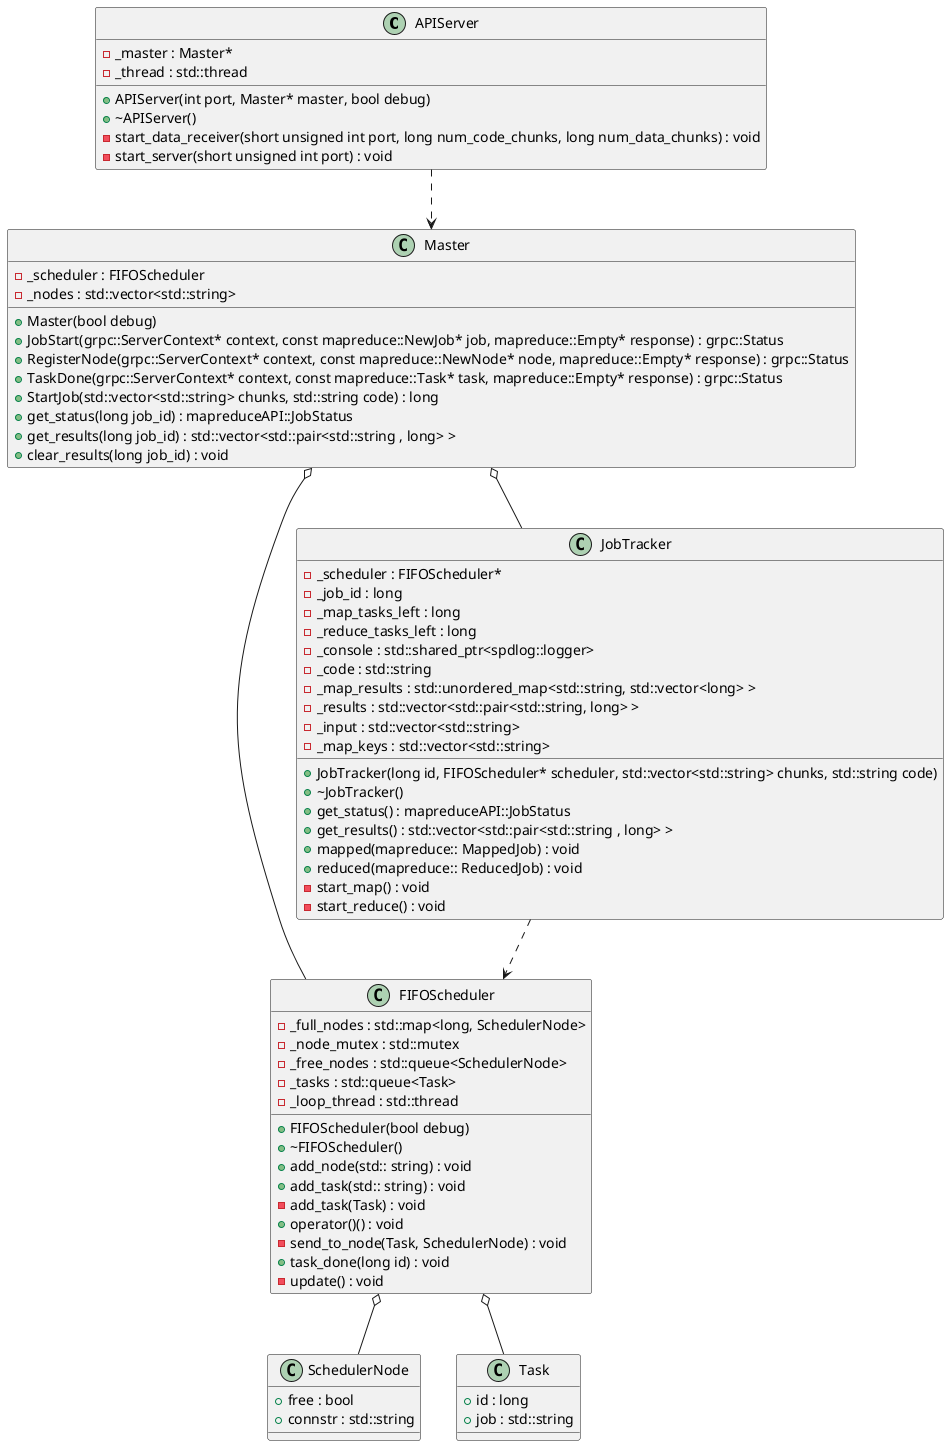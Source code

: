 @startuml





/' Objects '/

class APIServer {
	+APIServer(int port, Master* master, bool debug)
	+~APIServer()
	-_master : Master*
	-_thread : std::thread
	-start_data_receiver(short unsigned int port, long num_code_chunks, long num_data_chunks) : void
	-start_server(short unsigned int port) : void
}


class FIFOScheduler {
	+FIFOScheduler(bool debug)
	+~FIFOScheduler()
	-_full_nodes : std::map<long, SchedulerNode>
	-_node_mutex : std::mutex
	-_free_nodes : std::queue<SchedulerNode>
	-_tasks : std::queue<Task>
	-_loop_thread : std::thread
	+add_node(std:: string) : void
	+add_task(std:: string) : void
	-add_task(Task) : void
	+operator()() : void
	-send_to_node(Task, SchedulerNode) : void
	+task_done(long id) : void
	-update() : void
}


class JobTracker {
	+JobTracker(long id, FIFOScheduler* scheduler, std::vector<std::string> chunks, std::string code)
	+~JobTracker()
	-_scheduler : FIFOScheduler*
	-_job_id : long
	-_map_tasks_left : long
	-_reduce_tasks_left : long
	+get_status() : mapreduceAPI::JobStatus
	-_console : std::shared_ptr<spdlog::logger>
	-_code : std::string
	-_map_results : std::unordered_map<std::string, std::vector<long> >
	+get_results() : std::vector<std::pair<std::string , long> >
	-_results : std::vector<std::pair<std::string, long> >
	-_input : std::vector<std::string>
	-_map_keys : std::vector<std::string>
	+mapped(mapreduce:: MappedJob) : void
	+reduced(mapreduce:: ReducedJob) : void
	-start_map() : void
	-start_reduce() : void
}


class Master {
	+Master(bool debug)
	-_scheduler : FIFOScheduler
	+JobStart(grpc::ServerContext* context, const mapreduce::NewJob* job, mapreduce::Empty* response) : grpc::Status
	+RegisterNode(grpc::ServerContext* context, const mapreduce::NewNode* node, mapreduce::Empty* response) : grpc::Status
	+TaskDone(grpc::ServerContext* context, const mapreduce::Task* task, mapreduce::Empty* response) : grpc::Status
	+StartJob(std::vector<std::string> chunks, std::string code) : long
	+get_status(long job_id) : mapreduceAPI::JobStatus
	+get_results(long job_id) : std::vector<std::pair<std::string , long> >
	-_nodes : std::vector<std::string>
	+clear_results(long job_id) : void
}


' class Node {
' 	+Node(std::string node_uri, bool debug)
' 	+JobGet(grpc::ServerContext* context, const mapreduce::Empty* request, mapreduce::Job* response) : grpc::Status
' 	+JobMapped(grpc::ServerContext* context, const mapreduce::MappedJob* job, mapreduce::Empty* response) : grpc::Status
' 	+JobReduced(grpc::ServerContext* context, const mapreduce::ReducedJob* job, mapreduce::Empty* response) : grpc::Status
' 	+StartTask(grpc::ServerContext* context, const mapreduce::Task* task, mapreduce::Empty* response) : grpc::Status
' 	-_job_id : long
' 	-_task_id : long
' 	-_chunk : std::string
' 	-_master_uri : std::string
' 	-_own_uri : std::string
' 	-_reduce_key : std::string
' 	+write_code_file(const long id, const mapreduce::CodeExt ext, const std::string code) : std::string
' 	-_reduce_values : std::vector<int>
' 	+clean() : void
' 	+register_at_master(std::string uri) : void
' 	+start_code_file(const mapreduce::CodeExt ext, const std::string code_localtion) : void
' }


class SchedulerNode {
	+free : bool
	+connstr : std::string
}


class Task {
	+id : long
	+job : std::string
}





/' Inheritance relationships '/




/' Aggregation relationships '/

Master o-- JobTracker

APIServer ..> Master

JobTracker ..> FIFOScheduler

FIFOScheduler o-- SchedulerNode

FIFOScheduler o-- Task

Master o-- FIFOScheduler

@enduml
